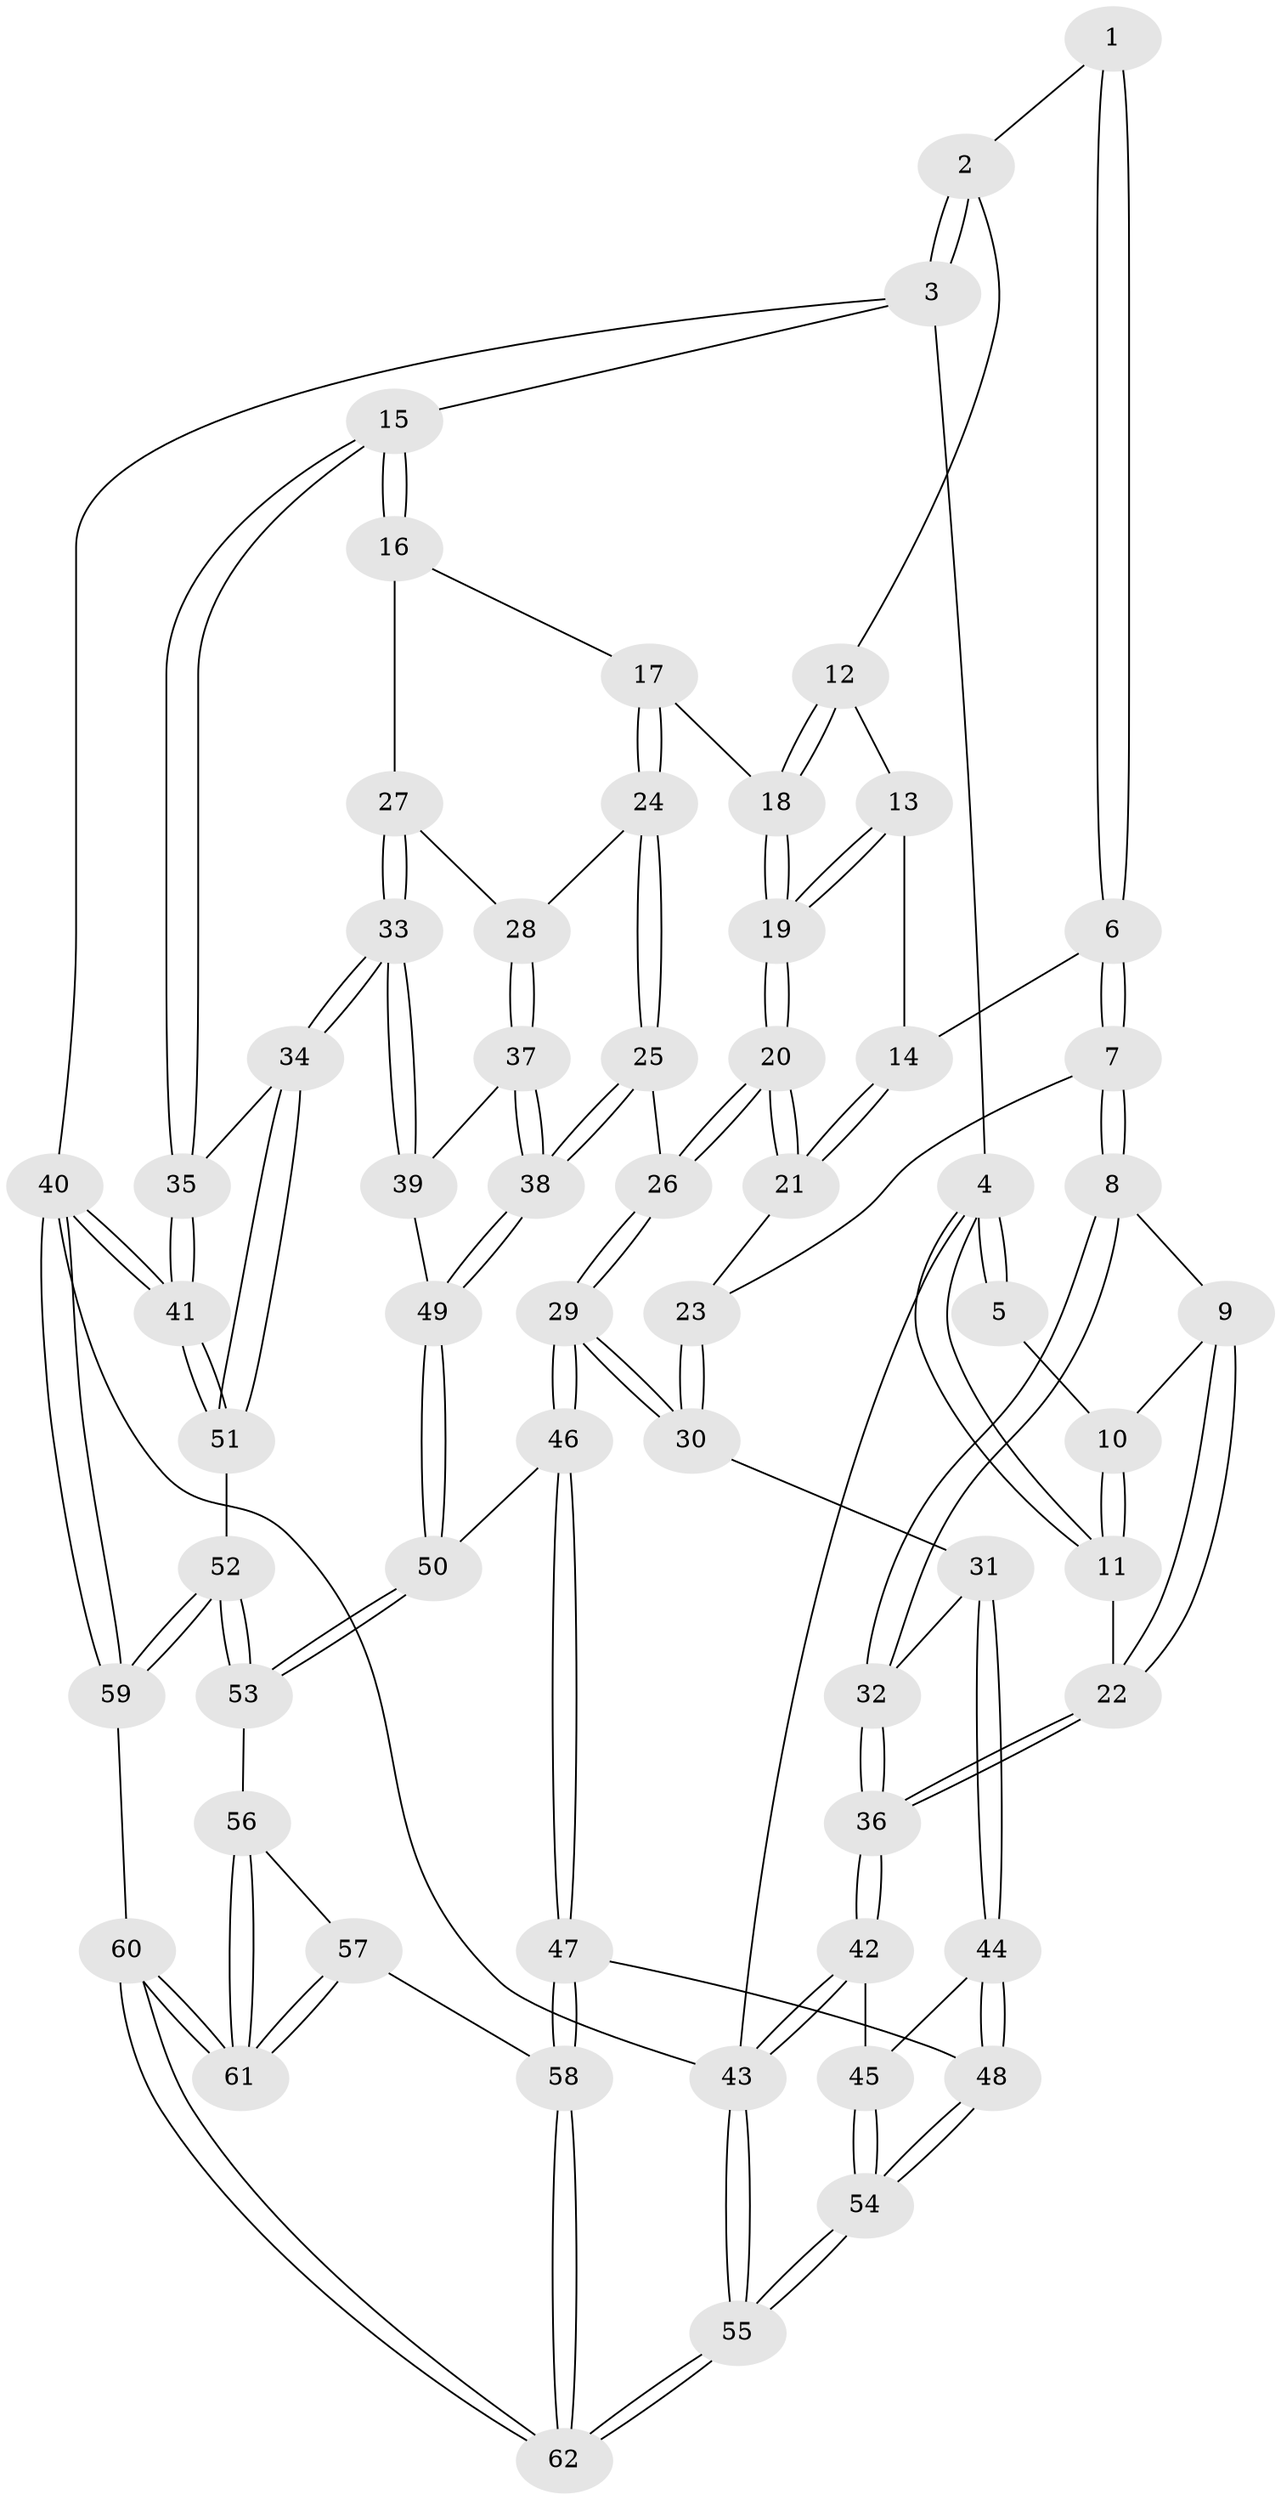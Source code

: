 // Generated by graph-tools (version 1.1) at 2025/03/03/09/25 03:03:19]
// undirected, 62 vertices, 152 edges
graph export_dot {
graph [start="1"]
  node [color=gray90,style=filled];
  1 [pos="+0.43390956431858335+0"];
  2 [pos="+0.7356849598098869+0"];
  3 [pos="+1+0"];
  4 [pos="+0+0"];
  5 [pos="+0.2999666979076126+0"];
  6 [pos="+0.39594260452147634+0.19672147151106825"];
  7 [pos="+0.3141310469901828+0.238642390785197"];
  8 [pos="+0.25916634549983053+0.24203816361049552"];
  9 [pos="+0.2253843701414317+0.1452059730136461"];
  10 [pos="+0.22510277167160658+0.02130081449375632"];
  11 [pos="+0+0.10473349172421655"];
  12 [pos="+0.6875869077840663+0.02667359953905359"];
  13 [pos="+0.48030386251782087+0.18306840607960825"];
  14 [pos="+0.4697858791982076+0.18719065501894389"];
  15 [pos="+1+0"];
  16 [pos="+0.9046618669835732+0.28345252532380727"];
  17 [pos="+0.7195681656620598+0.18961082681249294"];
  18 [pos="+0.7068111536792209+0.16195405811735905"];
  19 [pos="+0.5674410270051858+0.3004158469580621"];
  20 [pos="+0.548629235886861+0.35481841818333193"];
  21 [pos="+0.5007244045917194+0.3151677206234958"];
  22 [pos="+0+0.11612880566172067"];
  23 [pos="+0.38783166140296865+0.30058870713487884"];
  24 [pos="+0.7211274611560176+0.31396084670737834"];
  25 [pos="+0.6403073802108732+0.4364108819483101"];
  26 [pos="+0.5603598208869708+0.43044458364320304"];
  27 [pos="+0.9060553131326057+0.31438506037081887"];
  28 [pos="+0.8178026720524891+0.3726670309339094"];
  29 [pos="+0.5093716919927102+0.4639151366343803"];
  30 [pos="+0.4736496884259823+0.44172598209534886"];
  31 [pos="+0.2701890993503886+0.4176014690894458"];
  32 [pos="+0.2224628126180524+0.2998029764839042"];
  33 [pos="+1+0.5286223888357929"];
  34 [pos="+1+0.5370232314740231"];
  35 [pos="+1+0.5406972174418986"];
  36 [pos="+0+0.4103189291568765"];
  37 [pos="+0.8187858396628934+0.42331699590339317"];
  38 [pos="+0.7004561447780931+0.4953962283912569"];
  39 [pos="+0.9106105293486244+0.49095706250644955"];
  40 [pos="+1+1"];
  41 [pos="+1+1"];
  42 [pos="+0+0.5187347518419145"];
  43 [pos="+0+1"];
  44 [pos="+0.2651546720132909+0.6565433696887012"];
  45 [pos="+0.11457020016151166+0.6408387658285731"];
  46 [pos="+0.4633848576559804+0.5980367954039316"];
  47 [pos="+0.33260618509117096+0.7003038665518962"];
  48 [pos="+0.3100528795024335+0.6894638579203799"];
  49 [pos="+0.7236808346539552+0.5609073711644552"];
  50 [pos="+0.7224694606845898+0.6791003392840996"];
  51 [pos="+0.8340555790737939+0.7125202411663308"];
  52 [pos="+0.8045030578629757+0.7216196822730915"];
  53 [pos="+0.728125500788282+0.6895096381492113"];
  54 [pos="+0.02772413666554098+0.9723087161022052"];
  55 [pos="+0+1"];
  56 [pos="+0.723380757735113+0.6945293166191162"];
  57 [pos="+0.42853022454556094+0.8315494720791788"];
  58 [pos="+0.36095967907881116+0.7669338362414636"];
  59 [pos="+0.8647655948417253+1"];
  60 [pos="+0.5725185737866996+1"];
  61 [pos="+0.5540761210739297+1"];
  62 [pos="+0+1"];
  1 -- 2;
  1 -- 6;
  1 -- 6;
  2 -- 3;
  2 -- 3;
  2 -- 12;
  3 -- 4;
  3 -- 15;
  3 -- 40;
  4 -- 5;
  4 -- 5;
  4 -- 11;
  4 -- 11;
  4 -- 43;
  5 -- 10;
  6 -- 7;
  6 -- 7;
  6 -- 14;
  7 -- 8;
  7 -- 8;
  7 -- 23;
  8 -- 9;
  8 -- 32;
  8 -- 32;
  9 -- 10;
  9 -- 22;
  9 -- 22;
  10 -- 11;
  10 -- 11;
  11 -- 22;
  12 -- 13;
  12 -- 18;
  12 -- 18;
  13 -- 14;
  13 -- 19;
  13 -- 19;
  14 -- 21;
  14 -- 21;
  15 -- 16;
  15 -- 16;
  15 -- 35;
  15 -- 35;
  16 -- 17;
  16 -- 27;
  17 -- 18;
  17 -- 24;
  17 -- 24;
  18 -- 19;
  18 -- 19;
  19 -- 20;
  19 -- 20;
  20 -- 21;
  20 -- 21;
  20 -- 26;
  20 -- 26;
  21 -- 23;
  22 -- 36;
  22 -- 36;
  23 -- 30;
  23 -- 30;
  24 -- 25;
  24 -- 25;
  24 -- 28;
  25 -- 26;
  25 -- 38;
  25 -- 38;
  26 -- 29;
  26 -- 29;
  27 -- 28;
  27 -- 33;
  27 -- 33;
  28 -- 37;
  28 -- 37;
  29 -- 30;
  29 -- 30;
  29 -- 46;
  29 -- 46;
  30 -- 31;
  31 -- 32;
  31 -- 44;
  31 -- 44;
  32 -- 36;
  32 -- 36;
  33 -- 34;
  33 -- 34;
  33 -- 39;
  33 -- 39;
  34 -- 35;
  34 -- 51;
  34 -- 51;
  35 -- 41;
  35 -- 41;
  36 -- 42;
  36 -- 42;
  37 -- 38;
  37 -- 38;
  37 -- 39;
  38 -- 49;
  38 -- 49;
  39 -- 49;
  40 -- 41;
  40 -- 41;
  40 -- 59;
  40 -- 59;
  40 -- 43;
  41 -- 51;
  41 -- 51;
  42 -- 43;
  42 -- 43;
  42 -- 45;
  43 -- 55;
  43 -- 55;
  44 -- 45;
  44 -- 48;
  44 -- 48;
  45 -- 54;
  45 -- 54;
  46 -- 47;
  46 -- 47;
  46 -- 50;
  47 -- 48;
  47 -- 58;
  47 -- 58;
  48 -- 54;
  48 -- 54;
  49 -- 50;
  49 -- 50;
  50 -- 53;
  50 -- 53;
  51 -- 52;
  52 -- 53;
  52 -- 53;
  52 -- 59;
  52 -- 59;
  53 -- 56;
  54 -- 55;
  54 -- 55;
  55 -- 62;
  55 -- 62;
  56 -- 57;
  56 -- 61;
  56 -- 61;
  57 -- 58;
  57 -- 61;
  57 -- 61;
  58 -- 62;
  58 -- 62;
  59 -- 60;
  60 -- 61;
  60 -- 61;
  60 -- 62;
  60 -- 62;
}
